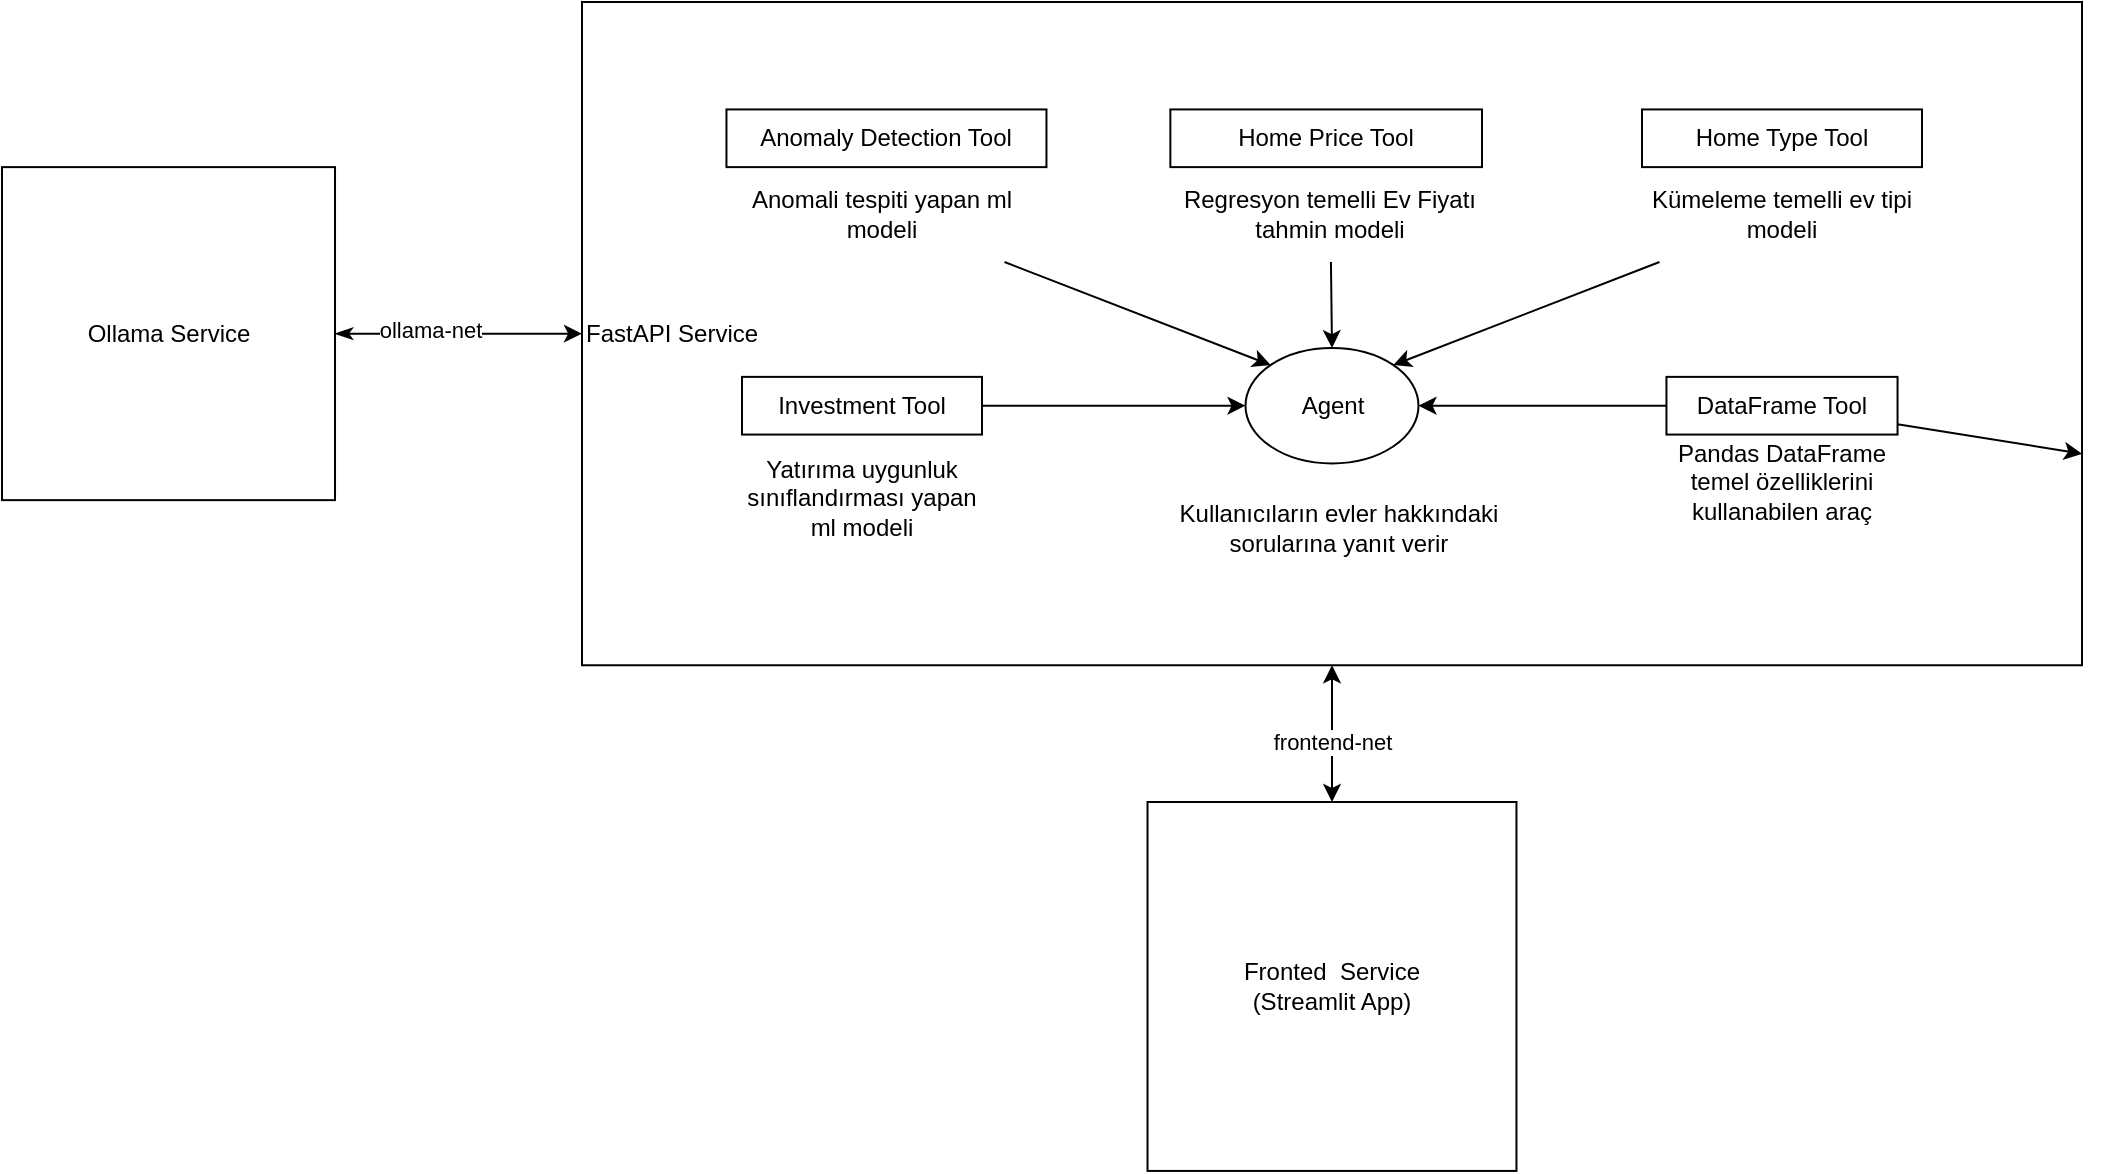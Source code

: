 <mxfile>
    <diagram id="_mMAv-3AQyLBW9GiPyKW" name="Page-1">
        <mxGraphModel dx="1170" dy="693" grid="1" gridSize="10" guides="1" tooltips="1" connect="1" arrows="1" fold="1" page="1" pageScale="1" pageWidth="1280" pageHeight="640" math="0" shadow="0">
            <root>
                <mxCell id="0"/>
                <mxCell id="1" parent="0"/>
                <mxCell id="2" value="FastAPI Service" style="rounded=0;whiteSpace=wrap;html=1;fillColor=none;align=left;" vertex="1" parent="1">
                    <mxGeometry x="350" y="10" width="750" height="331.63" as="geometry"/>
                </mxCell>
                <mxCell id="6" value="" style="edgeStyle=none;html=1;entryX=0;entryY=0.5;entryDx=0;entryDy=0;startArrow=classicThin;startFill=1;" edge="1" parent="1" source="8" target="2">
                    <mxGeometry relative="1" as="geometry">
                        <mxPoint x="430.976" y="67.674" as="targetPoint"/>
                    </mxGeometry>
                </mxCell>
                <mxCell id="7" value="ollama-net" style="edgeLabel;html=1;align=center;verticalAlign=middle;resizable=0;points=[];" vertex="1" connectable="0" parent="6">
                    <mxGeometry x="-0.236" y="2" relative="1" as="geometry">
                        <mxPoint as="offset"/>
                    </mxGeometry>
                </mxCell>
                <mxCell id="8" value="Ollama Service" style="whiteSpace=wrap;html=1;aspect=fixed;" vertex="1" parent="1">
                    <mxGeometry x="60" y="92.56" width="166.51" height="166.51" as="geometry"/>
                </mxCell>
                <mxCell id="45" style="edgeStyle=none;html=1;entryX=0;entryY=0.5;entryDx=0;entryDy=0;" edge="1" parent="1" source="13" target="28">
                    <mxGeometry relative="1" as="geometry"/>
                </mxCell>
                <mxCell id="13" value="Investment Tool" style="rounded=0;whiteSpace=wrap;html=1;" vertex="1" parent="1">
                    <mxGeometry x="430" y="197.44" width="120" height="28.84" as="geometry"/>
                </mxCell>
                <mxCell id="15" value="Home Type Tool" style="rounded=0;whiteSpace=wrap;html=1;" vertex="1" parent="1">
                    <mxGeometry x="880" y="63.72" width="140" height="28.84" as="geometry"/>
                </mxCell>
                <mxCell id="16" value="Anomaly Detection Tool" style="rounded=0;whiteSpace=wrap;html=1;" vertex="1" parent="1">
                    <mxGeometry x="422.23" y="63.72" width="160" height="28.84" as="geometry"/>
                </mxCell>
                <mxCell id="17" style="edgeStyle=none;html=1;entryX=0.5;entryY=1;entryDx=0;entryDy=0;startArrow=classic;startFill=1;" edge="1" parent="1" source="19" target="2">
                    <mxGeometry relative="1" as="geometry">
                        <mxPoint x="716.245" y="508.44" as="targetPoint"/>
                    </mxGeometry>
                </mxCell>
                <mxCell id="18" value="frontend-net" style="edgeLabel;html=1;align=center;verticalAlign=middle;resizable=0;points=[];" vertex="1" connectable="0" parent="17">
                    <mxGeometry x="0.19" y="2" relative="1" as="geometry">
                        <mxPoint x="2" y="10" as="offset"/>
                    </mxGeometry>
                </mxCell>
                <mxCell id="19" value="Fronted&amp;nbsp; Service&lt;div&gt;(Streamlit App)&lt;/div&gt;" style="whiteSpace=wrap;html=1;aspect=fixed;" vertex="1" parent="1">
                    <mxGeometry x="632.76" y="410" width="184.47" height="184.47" as="geometry"/>
                </mxCell>
                <mxCell id="28" value="Agent" style="ellipse;whiteSpace=wrap;html=1;" vertex="1" parent="1">
                    <mxGeometry x="681.747" y="183.027" width="86.511" height="57.674" as="geometry"/>
                </mxCell>
                <mxCell id="30" value="&lt;font&gt;Kullanıcıların evler hakkındaki sorularına yanıt verir&lt;/font&gt;" style="text;html=1;align=center;verticalAlign=middle;whiteSpace=wrap;rounded=0;labelPosition=center;verticalLabelPosition=middle;fontSize=12;" vertex="1" parent="1">
                    <mxGeometry x="644.18" y="240.7" width="169.1" height="64.42" as="geometry"/>
                </mxCell>
                <mxCell id="36" value="Home Price Tool" style="rounded=0;whiteSpace=wrap;html=1;" vertex="1" parent="1">
                    <mxGeometry x="644.18" y="63.72" width="155.82" height="28.84" as="geometry"/>
                </mxCell>
                <mxCell id="48" style="edgeStyle=none;html=1;" edge="1" parent="1" source="37" target="2">
                    <mxGeometry relative="1" as="geometry"/>
                </mxCell>
                <mxCell id="49" style="edgeStyle=none;html=1;" edge="1" parent="1" source="37" target="28">
                    <mxGeometry relative="1" as="geometry"/>
                </mxCell>
                <mxCell id="37" value="DataFrame Tool" style="rounded=0;whiteSpace=wrap;html=1;" vertex="1" parent="1">
                    <mxGeometry x="892.23" y="197.44" width="115.54" height="28.84" as="geometry"/>
                </mxCell>
                <mxCell id="38" value="&lt;font&gt;Yatırıma uygunluk sınıflandırması yapan ml modeli&lt;/font&gt;" style="text;html=1;align=center;verticalAlign=middle;whiteSpace=wrap;rounded=0;labelPosition=center;verticalLabelPosition=middle;fontSize=12;" vertex="1" parent="1">
                    <mxGeometry x="430" y="226.28" width="120" height="64.42" as="geometry"/>
                </mxCell>
                <mxCell id="47" style="edgeStyle=none;html=1;entryX=0;entryY=0;entryDx=0;entryDy=0;" edge="1" parent="1" source="39" target="28">
                    <mxGeometry relative="1" as="geometry"/>
                </mxCell>
                <mxCell id="39" value="&lt;font&gt;Anomali tespiti yapan ml modeli&lt;/font&gt;" style="text;html=1;align=center;verticalAlign=middle;whiteSpace=wrap;rounded=0;labelPosition=center;verticalLabelPosition=middle;fontSize=12;" vertex="1" parent="1">
                    <mxGeometry x="420" y="92.56" width="160" height="47.44" as="geometry"/>
                </mxCell>
                <mxCell id="44" style="edgeStyle=none;html=1;entryX=0.5;entryY=0;entryDx=0;entryDy=0;" edge="1" parent="1" source="40" target="28">
                    <mxGeometry relative="1" as="geometry"/>
                </mxCell>
                <mxCell id="40" value="&lt;font&gt;Regresyon temelli Ev Fiyatı tahmin modeli&lt;/font&gt;" style="text;html=1;align=center;verticalAlign=middle;whiteSpace=wrap;rounded=0;labelPosition=center;verticalLabelPosition=middle;fontSize=12;" vertex="1" parent="1">
                    <mxGeometry x="644.18" y="92.56" width="160" height="47.44" as="geometry"/>
                </mxCell>
                <mxCell id="50" style="edgeStyle=none;html=1;entryX=1;entryY=0;entryDx=0;entryDy=0;" edge="1" parent="1" source="41" target="28">
                    <mxGeometry relative="1" as="geometry"/>
                </mxCell>
                <mxCell id="41" value="Kümeleme temelli ev tipi modeli" style="text;html=1;align=center;verticalAlign=middle;whiteSpace=wrap;rounded=0;labelPosition=center;verticalLabelPosition=middle;fontSize=12;" vertex="1" parent="1">
                    <mxGeometry x="880" y="92.56" width="140" height="47.44" as="geometry"/>
                </mxCell>
                <mxCell id="42" value="&lt;font&gt;Pandas DataFrame temel özelliklerini kullanabilen araç&lt;/font&gt;" style="text;html=1;align=center;verticalAlign=middle;whiteSpace=wrap;rounded=0;labelPosition=center;verticalLabelPosition=middle;fontSize=12;" vertex="1" parent="1">
                    <mxGeometry x="891.11" y="226.28" width="117.77" height="47.44" as="geometry"/>
                </mxCell>
            </root>
        </mxGraphModel>
    </diagram>
</mxfile>